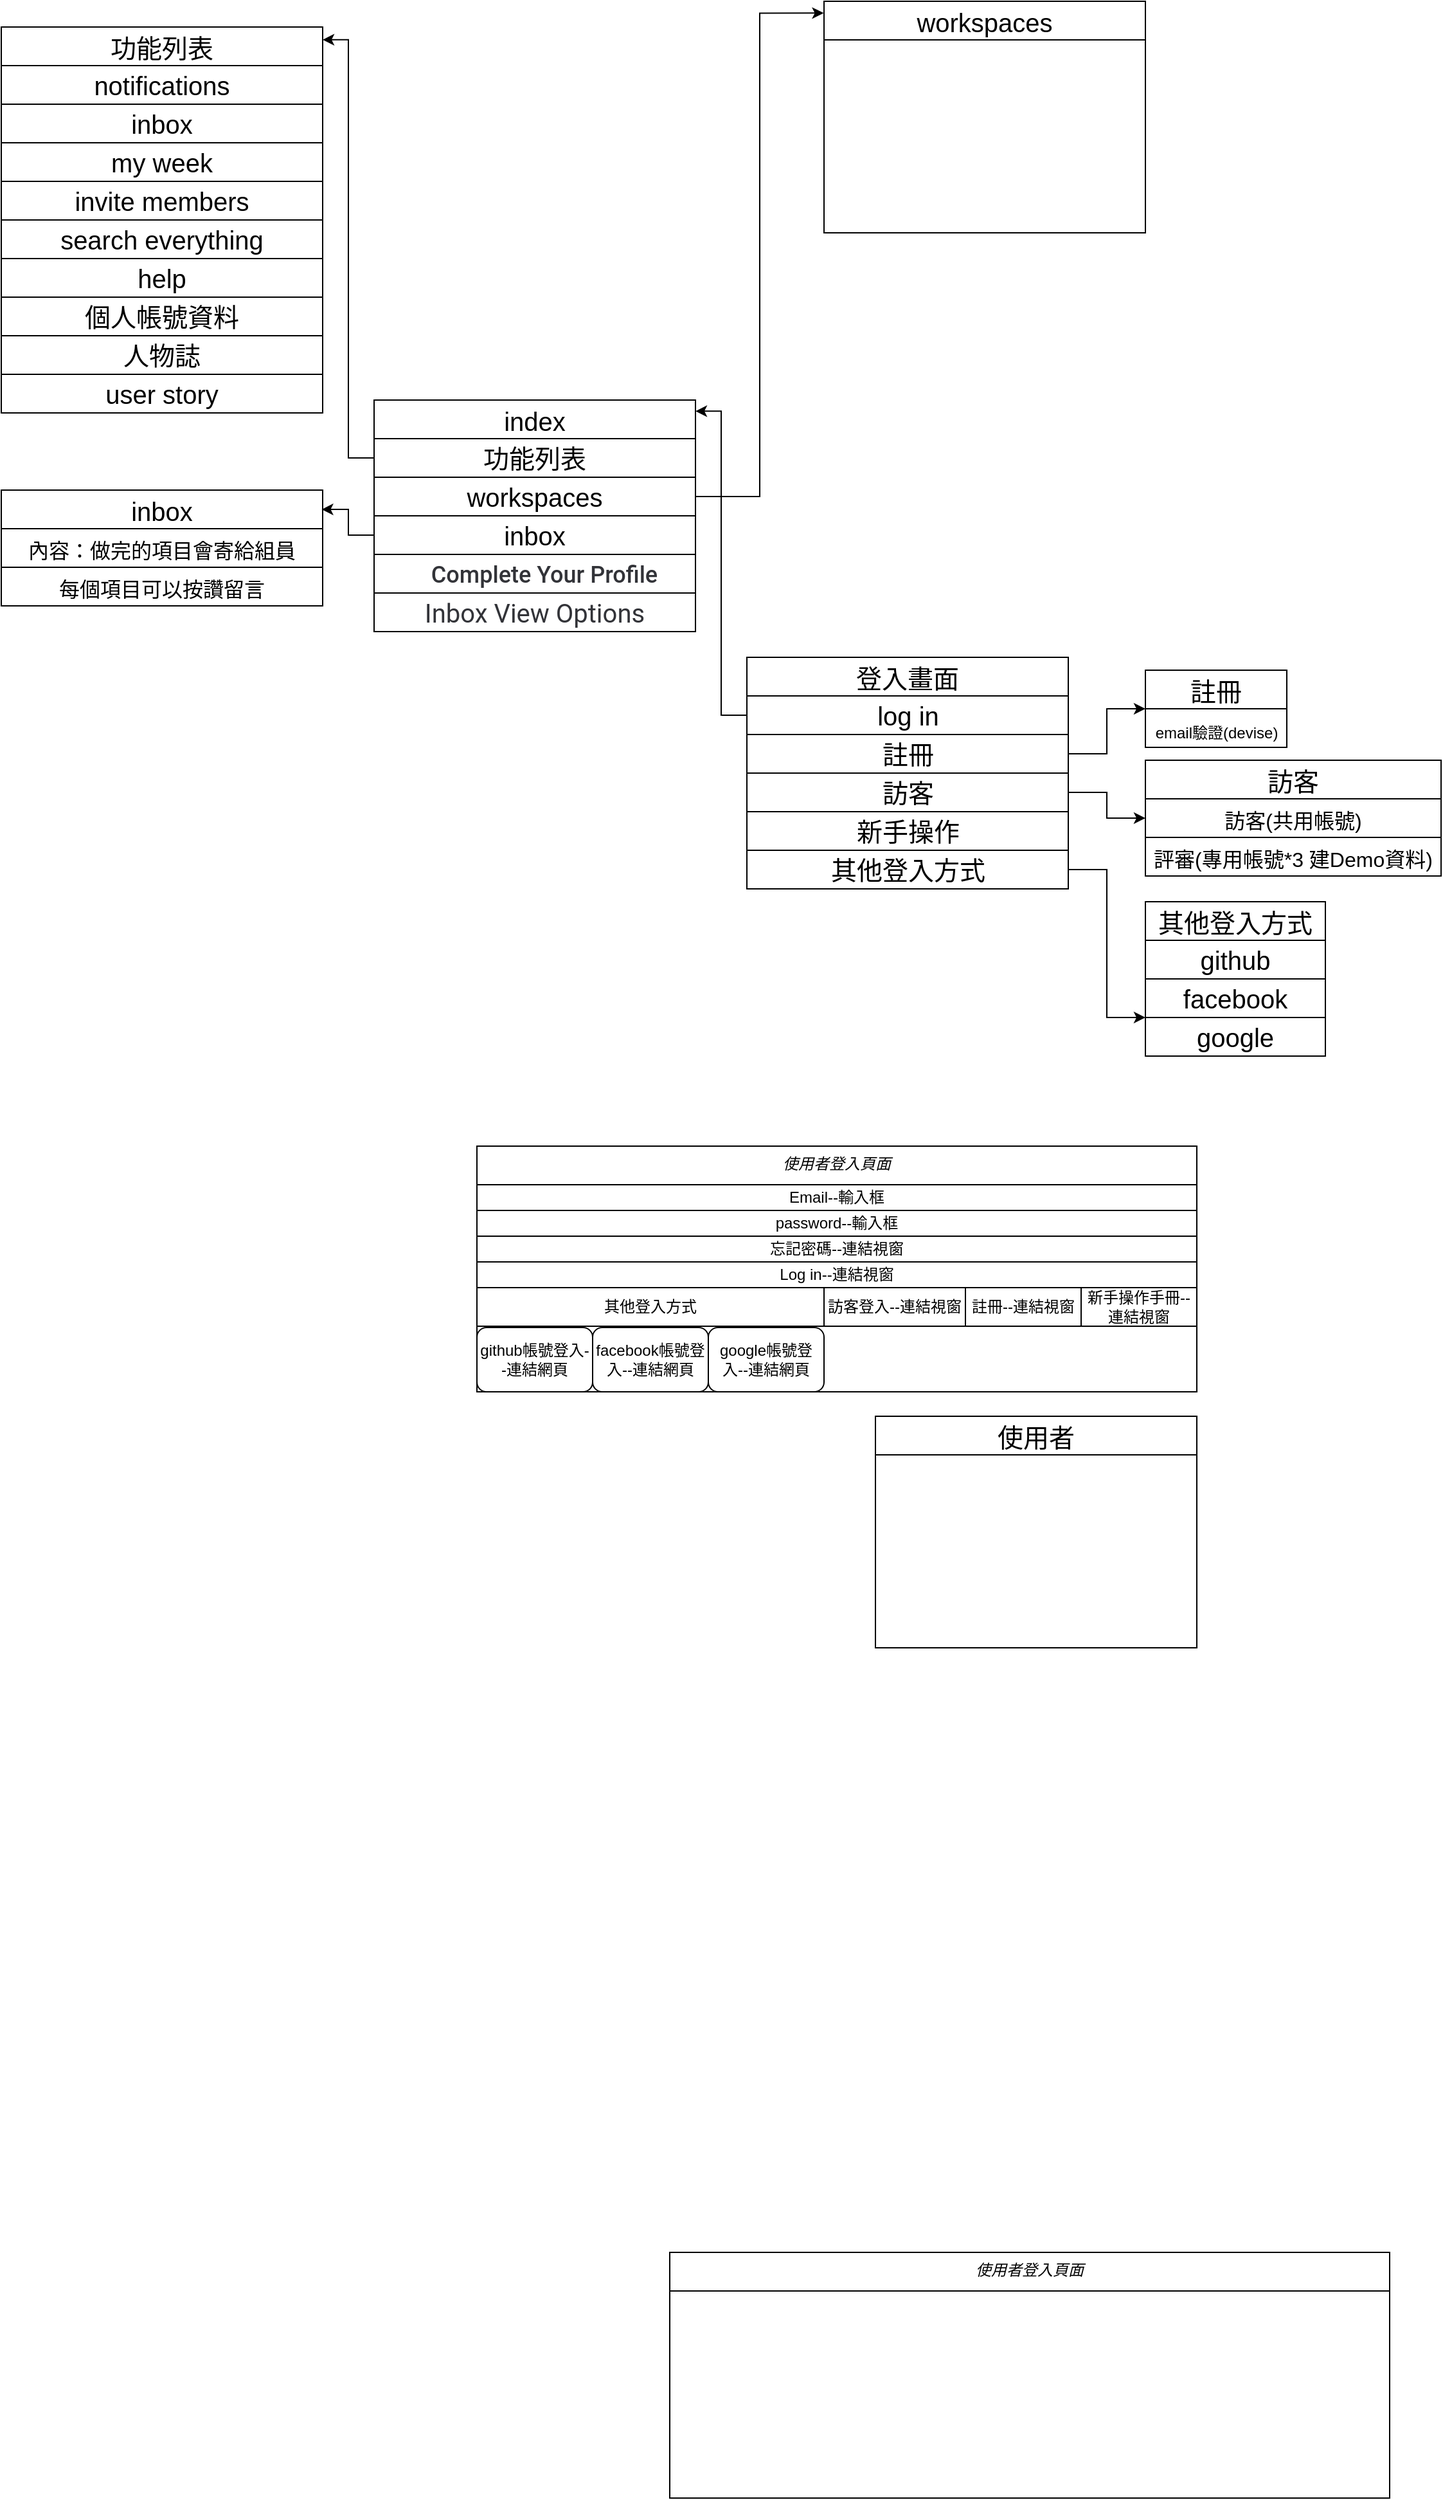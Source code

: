 <mxfile version="13.6.2" type="github">
  <diagram id="C5RBs43oDa-KdzZeNtuy" name="Page-1">
    <mxGraphModel dx="2037" dy="1116" grid="1" gridSize="10" guides="1" tooltips="1" connect="1" arrows="1" fold="1" page="1" pageScale="1" pageWidth="3300" pageHeight="4681" math="0" shadow="0">
      <root>
        <mxCell id="WIyWlLk6GJQsqaUBKTNV-0" />
        <mxCell id="WIyWlLk6GJQsqaUBKTNV-1" parent="WIyWlLk6GJQsqaUBKTNV-0" />
        <mxCell id="04z2D7Yg83SwF_cILFOy-170" value="功能列表" style="swimlane;fontStyle=0;align=center;verticalAlign=middle;childLayout=stackLayout;horizontal=1;startSize=30;horizontalStack=0;resizeParent=1;resizeLast=0;collapsible=1;marginBottom=0;rounded=0;shadow=0;strokeWidth=1;fontSize=20;" vertex="1" parent="WIyWlLk6GJQsqaUBKTNV-1">
          <mxGeometry x="940" y="1580" width="250" height="300" as="geometry">
            <mxRectangle x="1500" y="2110" width="160" height="26" as="alternateBounds" />
          </mxGeometry>
        </mxCell>
        <mxCell id="04z2D7Yg83SwF_cILFOy-182" value="notifications" style="rounded=0;whiteSpace=wrap;html=1;strokeColor=#000000;fillColor=none;gradientColor=none;fontSize=20;" vertex="1" parent="04z2D7Yg83SwF_cILFOy-170">
          <mxGeometry y="30" width="250" height="30" as="geometry" />
        </mxCell>
        <mxCell id="04z2D7Yg83SwF_cILFOy-178" value="inbox" style="rounded=0;whiteSpace=wrap;html=1;strokeColor=#000000;fillColor=none;gradientColor=none;fontSize=20;" vertex="1" parent="04z2D7Yg83SwF_cILFOy-170">
          <mxGeometry y="60" width="250" height="30" as="geometry" />
        </mxCell>
        <mxCell id="04z2D7Yg83SwF_cILFOy-181" value="my week" style="rounded=0;whiteSpace=wrap;html=1;strokeColor=#000000;fillColor=none;gradientColor=none;fontSize=20;" vertex="1" parent="04z2D7Yg83SwF_cILFOy-170">
          <mxGeometry y="90" width="250" height="30" as="geometry" />
        </mxCell>
        <mxCell id="04z2D7Yg83SwF_cILFOy-177" value="invite members" style="rounded=0;whiteSpace=wrap;html=1;strokeColor=#000000;fillColor=none;gradientColor=none;fontSize=20;" vertex="1" parent="04z2D7Yg83SwF_cILFOy-170">
          <mxGeometry y="120" width="250" height="30" as="geometry" />
        </mxCell>
        <mxCell id="04z2D7Yg83SwF_cILFOy-180" value="search everything" style="rounded=0;whiteSpace=wrap;html=1;strokeColor=#000000;fillColor=none;gradientColor=none;fontSize=20;" vertex="1" parent="04z2D7Yg83SwF_cILFOy-170">
          <mxGeometry y="150" width="250" height="30" as="geometry" />
        </mxCell>
        <mxCell id="04z2D7Yg83SwF_cILFOy-179" value="help" style="rounded=0;whiteSpace=wrap;html=1;strokeColor=#000000;fillColor=none;gradientColor=none;fontSize=20;" vertex="1" parent="04z2D7Yg83SwF_cILFOy-170">
          <mxGeometry y="180" width="250" height="30" as="geometry" />
        </mxCell>
        <mxCell id="04z2D7Yg83SwF_cILFOy-185" value="個人帳號資料" style="rounded=0;whiteSpace=wrap;html=1;strokeColor=#000000;fillColor=none;gradientColor=none;fontSize=20;" vertex="1" parent="04z2D7Yg83SwF_cILFOy-170">
          <mxGeometry y="210" width="250" height="30" as="geometry" />
        </mxCell>
        <mxCell id="04z2D7Yg83SwF_cILFOy-187" value="人物誌" style="rounded=0;whiteSpace=wrap;html=1;strokeColor=#000000;fillColor=none;gradientColor=none;fontSize=20;" vertex="1" parent="04z2D7Yg83SwF_cILFOy-170">
          <mxGeometry y="240" width="250" height="30" as="geometry" />
        </mxCell>
        <mxCell id="04z2D7Yg83SwF_cILFOy-186" value="user story&lt;br&gt;" style="rounded=0;whiteSpace=wrap;html=1;strokeColor=#000000;fillColor=none;gradientColor=none;fontSize=20;" vertex="1" parent="04z2D7Yg83SwF_cILFOy-170">
          <mxGeometry y="270" width="250" height="30" as="geometry" />
        </mxCell>
        <mxCell id="04z2D7Yg83SwF_cILFOy-157" value="index" style="swimlane;fontStyle=0;align=center;verticalAlign=middle;childLayout=stackLayout;horizontal=1;startSize=30;horizontalStack=0;resizeParent=1;resizeLast=0;collapsible=1;marginBottom=0;rounded=0;shadow=0;strokeWidth=1;fontSize=20;" vertex="1" parent="WIyWlLk6GJQsqaUBKTNV-1">
          <mxGeometry x="1230" y="1870" width="250" height="180" as="geometry">
            <mxRectangle x="1500" y="2110" width="160" height="26" as="alternateBounds" />
          </mxGeometry>
        </mxCell>
        <mxCell id="04z2D7Yg83SwF_cILFOy-188" value="功能列表" style="rounded=0;whiteSpace=wrap;html=1;strokeColor=#000000;fillColor=none;gradientColor=none;fontSize=20;" vertex="1" parent="04z2D7Yg83SwF_cILFOy-157">
          <mxGeometry y="30" width="250" height="30" as="geometry" />
        </mxCell>
        <mxCell id="04z2D7Yg83SwF_cILFOy-161" value="workspaces" style="rounded=0;whiteSpace=wrap;html=1;strokeColor=#000000;fillColor=none;gradientColor=none;fontSize=20;" vertex="1" parent="04z2D7Yg83SwF_cILFOy-157">
          <mxGeometry y="60" width="250" height="30" as="geometry" />
        </mxCell>
        <mxCell id="04z2D7Yg83SwF_cILFOy-160" value="inbox" style="rounded=0;whiteSpace=wrap;html=1;strokeColor=#000000;fillColor=none;gradientColor=none;fontSize=20;" vertex="1" parent="04z2D7Yg83SwF_cILFOy-157">
          <mxGeometry y="90" width="250" height="30" as="geometry" />
        </mxCell>
        <mxCell id="04z2D7Yg83SwF_cILFOy-164" value="&lt;h2 style=&quot;box-sizing: border-box ; font-family: &amp;#34;roboto&amp;#34; , &amp;#34;helvetica&amp;#34; , &amp;#34;arial&amp;#34; , sans-serif ; font-weight: 500 ; line-height: inherit ; color: rgb(50 , 51 , 56) ; margin: 0px 0px 0px 15px ; font-size: 18px ; padding: 0px ; border: 0px ; font-stretch: inherit ; vertical-align: baseline ; text-align: left ; background-color: rgb(255 , 255 , 255)&quot;&gt;Complete Your Profile&lt;/h2&gt;" style="rounded=0;whiteSpace=wrap;html=1;strokeColor=#000000;fillColor=none;gradientColor=none;fontSize=20;" vertex="1" parent="04z2D7Yg83SwF_cILFOy-157">
          <mxGeometry y="120" width="250" height="30" as="geometry" />
        </mxCell>
        <mxCell id="04z2D7Yg83SwF_cILFOy-165" value="&lt;span style=&quot;color: rgb(50 , 51 , 56) ; font-family: &amp;#34;roboto&amp;#34; , &amp;#34;helvetica&amp;#34; , &amp;#34;arial&amp;#34; , sans-serif ; background-color: rgb(255 , 255 , 255)&quot;&gt;Inbox View Options&lt;/span&gt;" style="rounded=0;whiteSpace=wrap;html=1;strokeColor=#000000;fillColor=none;gradientColor=none;fontSize=20;" vertex="1" parent="04z2D7Yg83SwF_cILFOy-157">
          <mxGeometry y="150" width="250" height="30" as="geometry" />
        </mxCell>
        <mxCell id="04z2D7Yg83SwF_cILFOy-169" value="inbox" style="swimlane;fontStyle=0;align=center;verticalAlign=middle;childLayout=stackLayout;horizontal=1;startSize=30;horizontalStack=0;resizeParent=1;resizeLast=0;collapsible=1;marginBottom=0;rounded=0;shadow=0;strokeWidth=1;fontSize=20;" vertex="1" parent="WIyWlLk6GJQsqaUBKTNV-1">
          <mxGeometry x="940" y="1940" width="250" height="90" as="geometry">
            <mxRectangle x="950" y="1970" width="160" height="26" as="alternateBounds" />
          </mxGeometry>
        </mxCell>
        <mxCell id="04z2D7Yg83SwF_cILFOy-183" value="&lt;span&gt;&lt;font style=&quot;font-size: 16px&quot;&gt;內容：做完的項目會寄給組員&lt;/font&gt;&lt;/span&gt;" style="rounded=0;whiteSpace=wrap;html=1;strokeColor=#000000;fillColor=none;gradientColor=none;fontSize=20;" vertex="1" parent="04z2D7Yg83SwF_cILFOy-169">
          <mxGeometry y="30" width="250" height="30" as="geometry" />
        </mxCell>
        <mxCell id="04z2D7Yg83SwF_cILFOy-184" value="&lt;span&gt;&lt;font style=&quot;font-size: 16px&quot;&gt;每個項目可以按讚留言&lt;/font&gt;&lt;/span&gt;" style="rounded=0;whiteSpace=wrap;html=1;strokeColor=#000000;fillColor=none;gradientColor=none;fontSize=20;" vertex="1" parent="04z2D7Yg83SwF_cILFOy-169">
          <mxGeometry y="60" width="250" height="30" as="geometry" />
        </mxCell>
        <mxCell id="zkfFHV4jXpPFQw0GAbJ--0" value="使用者登入頁面" style="swimlane;fontStyle=2;align=center;verticalAlign=top;childLayout=stackLayout;horizontal=1;startSize=30;horizontalStack=0;resizeParent=1;resizeLast=0;collapsible=1;marginBottom=0;rounded=0;shadow=0;strokeWidth=1;" parent="WIyWlLk6GJQsqaUBKTNV-1" vertex="1">
          <mxGeometry x="1310" y="2450" width="560" height="191" as="geometry">
            <mxRectangle x="1500" y="2110" width="160" height="26" as="alternateBounds" />
          </mxGeometry>
        </mxCell>
        <mxCell id="04z2D7Yg83SwF_cILFOy-8" value="Email--輸入框" style="rounded=0;whiteSpace=wrap;html=1;" vertex="1" parent="zkfFHV4jXpPFQw0GAbJ--0">
          <mxGeometry y="30" width="560" height="20" as="geometry" />
        </mxCell>
        <mxCell id="04z2D7Yg83SwF_cILFOy-9" value="password--輸入框" style="rounded=0;whiteSpace=wrap;html=1;" vertex="1" parent="zkfFHV4jXpPFQw0GAbJ--0">
          <mxGeometry y="50" width="560" height="20" as="geometry" />
        </mxCell>
        <mxCell id="04z2D7Yg83SwF_cILFOy-10" value="忘記密碼--連結視窗" style="rounded=0;whiteSpace=wrap;html=1;" vertex="1" parent="zkfFHV4jXpPFQw0GAbJ--0">
          <mxGeometry y="70" width="560" height="20" as="geometry" />
        </mxCell>
        <mxCell id="04z2D7Yg83SwF_cILFOy-12" value="Log in--連結視窗" style="rounded=0;whiteSpace=wrap;html=1;" vertex="1" parent="zkfFHV4jXpPFQw0GAbJ--0">
          <mxGeometry y="90" width="560" height="20" as="geometry" />
        </mxCell>
        <mxCell id="04z2D7Yg83SwF_cILFOy-30" value="" style="group" vertex="1" connectable="0" parent="zkfFHV4jXpPFQw0GAbJ--0">
          <mxGeometry y="110" width="560" height="81" as="geometry" />
        </mxCell>
        <mxCell id="04z2D7Yg83SwF_cILFOy-40" value="新手操作手冊--連結視窗" style="rounded=0;whiteSpace=wrap;html=1;fillColor=none;gradientColor=none;" vertex="1" parent="04z2D7Yg83SwF_cILFOy-30">
          <mxGeometry x="470" width="90" height="30" as="geometry" />
        </mxCell>
        <mxCell id="04z2D7Yg83SwF_cILFOy-29" value="註冊--連結視窗" style="rounded=0;whiteSpace=wrap;html=1;fillColor=none;gradientColor=none;" vertex="1" parent="04z2D7Yg83SwF_cILFOy-30">
          <mxGeometry x="380" width="90" height="30" as="geometry" />
        </mxCell>
        <mxCell id="04z2D7Yg83SwF_cILFOy-26" value="" style="group" vertex="1" connectable="0" parent="04z2D7Yg83SwF_cILFOy-30">
          <mxGeometry width="270" height="81" as="geometry" />
        </mxCell>
        <mxCell id="04z2D7Yg83SwF_cILFOy-24" value="" style="group" vertex="1" connectable="0" parent="04z2D7Yg83SwF_cILFOy-26">
          <mxGeometry y="31" width="270" height="50" as="geometry" />
        </mxCell>
        <mxCell id="04z2D7Yg83SwF_cILFOy-18" value="github帳號登入--連結網頁" style="rounded=1;whiteSpace=wrap;html=1;" vertex="1" parent="04z2D7Yg83SwF_cILFOy-24">
          <mxGeometry width="90" height="50" as="geometry" />
        </mxCell>
        <mxCell id="04z2D7Yg83SwF_cILFOy-17" value="facebook帳號登入--連結網頁" style="rounded=1;whiteSpace=wrap;html=1;" vertex="1" parent="04z2D7Yg83SwF_cILFOy-24">
          <mxGeometry x="90" width="90" height="50" as="geometry" />
        </mxCell>
        <mxCell id="04z2D7Yg83SwF_cILFOy-16" value="google帳號登入--連結網頁" style="rounded=1;whiteSpace=wrap;html=1;" vertex="1" parent="04z2D7Yg83SwF_cILFOy-24">
          <mxGeometry x="180" width="90" height="50" as="geometry" />
        </mxCell>
        <mxCell id="04z2D7Yg83SwF_cILFOy-23" value="其他登入方式" style="rounded=0;whiteSpace=wrap;html=1;fillColor=none;gradientColor=none;" vertex="1" parent="04z2D7Yg83SwF_cILFOy-26">
          <mxGeometry width="270" height="30" as="geometry" />
        </mxCell>
        <mxCell id="04z2D7Yg83SwF_cILFOy-28" value="訪客登入--連結視窗" style="rounded=0;whiteSpace=wrap;html=1;fillColor=none;gradientColor=none;" vertex="1" parent="04z2D7Yg83SwF_cILFOy-30">
          <mxGeometry x="270" width="110" height="30" as="geometry" />
        </mxCell>
        <mxCell id="04z2D7Yg83SwF_cILFOy-139" value="註冊" style="swimlane;fontStyle=0;align=center;verticalAlign=middle;childLayout=stackLayout;horizontal=1;startSize=30;horizontalStack=0;resizeParent=1;resizeLast=0;collapsible=1;marginBottom=0;rounded=0;shadow=0;strokeWidth=1;fontSize=20;" vertex="1" parent="WIyWlLk6GJQsqaUBKTNV-1">
          <mxGeometry x="1830" y="2080" width="110" height="60" as="geometry">
            <mxRectangle x="1830" y="2080" width="130" height="26" as="alternateBounds" />
          </mxGeometry>
        </mxCell>
        <mxCell id="04z2D7Yg83SwF_cILFOy-140" value="&lt;span&gt;&lt;font style=&quot;font-size: 12px&quot;&gt;email驗證(devise)&lt;/font&gt;&lt;/span&gt;" style="text;html=1;align=center;verticalAlign=middle;resizable=0;points=[];autosize=1;fontSize=20;strokeColor=#000000;" vertex="1" parent="04z2D7Yg83SwF_cILFOy-139">
          <mxGeometry y="30" width="110" height="30" as="geometry" />
        </mxCell>
        <mxCell id="04z2D7Yg83SwF_cILFOy-145" value="訪客" style="swimlane;fontStyle=0;align=center;verticalAlign=middle;childLayout=stackLayout;horizontal=1;startSize=30;horizontalStack=0;resizeParent=1;resizeLast=0;collapsible=1;marginBottom=0;rounded=0;shadow=0;strokeWidth=1;fontSize=20;" vertex="1" parent="WIyWlLk6GJQsqaUBKTNV-1">
          <mxGeometry x="1830" y="2150" width="230" height="90" as="geometry">
            <mxRectangle x="1830" y="2150" width="130" height="26" as="alternateBounds" />
          </mxGeometry>
        </mxCell>
        <mxCell id="04z2D7Yg83SwF_cILFOy-149" value="&lt;span&gt;&lt;font style=&quot;font-size: 16px&quot;&gt;訪客(共用帳號)&lt;/font&gt;&lt;/span&gt;" style="rounded=0;whiteSpace=wrap;html=1;strokeColor=#000000;fillColor=none;gradientColor=none;fontSize=20;" vertex="1" parent="04z2D7Yg83SwF_cILFOy-145">
          <mxGeometry y="30" width="230" height="30" as="geometry" />
        </mxCell>
        <mxCell id="04z2D7Yg83SwF_cILFOy-151" value="&lt;span&gt;&lt;font style=&quot;font-size: 16px&quot;&gt;評審(專用帳號*3 建Demo資料)&lt;/font&gt;&lt;/span&gt;" style="rounded=0;whiteSpace=wrap;html=1;strokeColor=#000000;fillColor=none;gradientColor=none;fontSize=20;" vertex="1" parent="04z2D7Yg83SwF_cILFOy-145">
          <mxGeometry y="60" width="230" height="30" as="geometry" />
        </mxCell>
        <mxCell id="04z2D7Yg83SwF_cILFOy-135" value="其他登入方式" style="swimlane;fontStyle=0;align=center;verticalAlign=middle;childLayout=stackLayout;horizontal=1;startSize=30;horizontalStack=0;resizeParent=1;resizeLast=0;collapsible=1;marginBottom=0;rounded=0;shadow=0;strokeWidth=1;fontSize=20;" vertex="1" parent="WIyWlLk6GJQsqaUBKTNV-1">
          <mxGeometry x="1830" y="2260" width="140" height="120" as="geometry">
            <mxRectangle x="1830" y="2260" width="140" height="26" as="alternateBounds" />
          </mxGeometry>
        </mxCell>
        <mxCell id="04z2D7Yg83SwF_cILFOy-136" value="&lt;font style=&quot;font-size: 20px&quot;&gt;github&lt;/font&gt;" style="whiteSpace=wrap;html=1;strokeColor=#000000;fillColor=none;gradientColor=none;fontSize=20;" vertex="1" parent="04z2D7Yg83SwF_cILFOy-135">
          <mxGeometry y="30" width="140" height="30" as="geometry" />
        </mxCell>
        <mxCell id="04z2D7Yg83SwF_cILFOy-138" value="&lt;font style=&quot;font-size: 20px&quot;&gt;facebook&lt;/font&gt;" style="whiteSpace=wrap;html=1;strokeColor=#000000;fillColor=none;gradientColor=none;fontSize=20;" vertex="1" parent="04z2D7Yg83SwF_cILFOy-135">
          <mxGeometry y="60" width="140" height="30" as="geometry" />
        </mxCell>
        <mxCell id="04z2D7Yg83SwF_cILFOy-137" value="&lt;font style=&quot;font-size: 20px&quot;&gt;google&lt;/font&gt;" style="whiteSpace=wrap;html=1;strokeColor=#000000;fillColor=none;gradientColor=none;fontSize=20;" vertex="1" parent="04z2D7Yg83SwF_cILFOy-135">
          <mxGeometry y="90" width="140" height="30" as="geometry" />
        </mxCell>
        <mxCell id="04z2D7Yg83SwF_cILFOy-168" value="workspaces" style="swimlane;fontStyle=0;align=center;verticalAlign=middle;childLayout=stackLayout;horizontal=1;startSize=30;horizontalStack=0;resizeParent=1;resizeLast=0;collapsible=1;marginBottom=0;rounded=0;shadow=0;strokeWidth=1;fontSize=20;" vertex="1" parent="WIyWlLk6GJQsqaUBKTNV-1">
          <mxGeometry x="1580" y="1560" width="250" height="180" as="geometry">
            <mxRectangle x="1500" y="2110" width="160" height="26" as="alternateBounds" />
          </mxGeometry>
        </mxCell>
        <mxCell id="04z2D7Yg83SwF_cILFOy-110" value="使用者登入頁面" style="swimlane;fontStyle=2;align=center;verticalAlign=top;childLayout=stackLayout;horizontal=1;startSize=30;horizontalStack=0;resizeParent=1;resizeLast=0;collapsible=1;marginBottom=0;rounded=0;shadow=0;strokeWidth=1;" vertex="1" parent="WIyWlLk6GJQsqaUBKTNV-1">
          <mxGeometry x="1460" y="3310" width="560" height="191" as="geometry">
            <mxRectangle x="1500" y="2110" width="160" height="26" as="alternateBounds" />
          </mxGeometry>
        </mxCell>
        <mxCell id="04z2D7Yg83SwF_cILFOy-129" value="使用者" style="swimlane;fontStyle=0;align=center;verticalAlign=middle;childLayout=stackLayout;horizontal=1;startSize=30;horizontalStack=0;resizeParent=1;resizeLast=0;collapsible=1;marginBottom=0;rounded=0;shadow=0;strokeWidth=1;fontSize=20;" vertex="1" parent="WIyWlLk6GJQsqaUBKTNV-1">
          <mxGeometry x="1620" y="2660" width="250" height="180" as="geometry">
            <mxRectangle x="1500" y="2110" width="160" height="26" as="alternateBounds" />
          </mxGeometry>
        </mxCell>
        <mxCell id="04z2D7Yg83SwF_cILFOy-95" value="登入畫面" style="swimlane;fontStyle=0;align=center;verticalAlign=middle;childLayout=stackLayout;horizontal=1;startSize=30;horizontalStack=0;resizeParent=1;resizeLast=0;collapsible=1;marginBottom=0;rounded=0;shadow=0;strokeWidth=1;fontSize=20;" vertex="1" parent="WIyWlLk6GJQsqaUBKTNV-1">
          <mxGeometry x="1520" y="2070" width="250" height="180" as="geometry">
            <mxRectangle x="1520" y="2070" width="160" height="26" as="alternateBounds" />
          </mxGeometry>
        </mxCell>
        <mxCell id="04z2D7Yg83SwF_cILFOy-122" value="log in" style="text;html=1;align=center;verticalAlign=middle;resizable=0;points=[];autosize=1;fontSize=20;strokeColor=#000000;" vertex="1" parent="04z2D7Yg83SwF_cILFOy-95">
          <mxGeometry y="30" width="250" height="30" as="geometry" />
        </mxCell>
        <mxCell id="04z2D7Yg83SwF_cILFOy-121" value="註冊" style="text;html=1;align=center;verticalAlign=middle;resizable=0;points=[];autosize=1;fontSize=20;strokeColor=#000000;" vertex="1" parent="04z2D7Yg83SwF_cILFOy-95">
          <mxGeometry y="60" width="250" height="30" as="geometry" />
        </mxCell>
        <mxCell id="04z2D7Yg83SwF_cILFOy-112" value="訪客" style="text;html=1;align=center;verticalAlign=middle;resizable=0;points=[];autosize=1;fontSize=20;strokeColor=#000000;" vertex="1" parent="04z2D7Yg83SwF_cILFOy-95">
          <mxGeometry y="90" width="250" height="30" as="geometry" />
        </mxCell>
        <mxCell id="04z2D7Yg83SwF_cILFOy-123" value="新手操作" style="text;html=1;align=center;verticalAlign=middle;resizable=0;points=[];autosize=1;fontSize=20;strokeColor=#000000;" vertex="1" parent="04z2D7Yg83SwF_cILFOy-95">
          <mxGeometry y="120" width="250" height="30" as="geometry" />
        </mxCell>
        <mxCell id="04z2D7Yg83SwF_cILFOy-131" value="其他登入方式" style="text;html=1;align=center;verticalAlign=middle;resizable=0;points=[];autosize=1;fontSize=20;strokeColor=#000000;" vertex="1" parent="04z2D7Yg83SwF_cILFOy-95">
          <mxGeometry y="150" width="250" height="30" as="geometry" />
        </mxCell>
        <mxCell id="04z2D7Yg83SwF_cILFOy-147" style="edgeStyle=orthogonalEdgeStyle;rounded=0;orthogonalLoop=1;jettySize=auto;html=1;entryX=0;entryY=0.75;entryDx=0;entryDy=0;fontSize=20;" edge="1" parent="WIyWlLk6GJQsqaUBKTNV-1" source="04z2D7Yg83SwF_cILFOy-131" target="04z2D7Yg83SwF_cILFOy-135">
          <mxGeometry relative="1" as="geometry" />
        </mxCell>
        <mxCell id="04z2D7Yg83SwF_cILFOy-148" style="edgeStyle=orthogonalEdgeStyle;rounded=0;orthogonalLoop=1;jettySize=auto;html=1;entryX=0;entryY=0.5;entryDx=0;entryDy=0;fontSize=20;" edge="1" parent="WIyWlLk6GJQsqaUBKTNV-1" source="04z2D7Yg83SwF_cILFOy-121" target="04z2D7Yg83SwF_cILFOy-139">
          <mxGeometry relative="1" as="geometry" />
        </mxCell>
        <mxCell id="04z2D7Yg83SwF_cILFOy-156" style="edgeStyle=orthogonalEdgeStyle;rounded=0;orthogonalLoop=1;jettySize=auto;html=1;entryX=0;entryY=0.5;entryDx=0;entryDy=0;fontSize=20;" edge="1" parent="WIyWlLk6GJQsqaUBKTNV-1" source="04z2D7Yg83SwF_cILFOy-112" target="04z2D7Yg83SwF_cILFOy-145">
          <mxGeometry relative="1" as="geometry" />
        </mxCell>
        <mxCell id="04z2D7Yg83SwF_cILFOy-167" style="edgeStyle=orthogonalEdgeStyle;rounded=0;orthogonalLoop=1;jettySize=auto;html=1;entryX=1;entryY=0.048;entryDx=0;entryDy=0;entryPerimeter=0;fontSize=20;" edge="1" parent="WIyWlLk6GJQsqaUBKTNV-1" source="04z2D7Yg83SwF_cILFOy-122" target="04z2D7Yg83SwF_cILFOy-157">
          <mxGeometry relative="1" as="geometry" />
        </mxCell>
        <mxCell id="04z2D7Yg83SwF_cILFOy-176" style="edgeStyle=orthogonalEdgeStyle;rounded=0;orthogonalLoop=1;jettySize=auto;html=1;fontSize=20;entryX=-0.001;entryY=0.051;entryDx=0;entryDy=0;entryPerimeter=0;" edge="1" parent="WIyWlLk6GJQsqaUBKTNV-1" source="04z2D7Yg83SwF_cILFOy-161" target="04z2D7Yg83SwF_cILFOy-168">
          <mxGeometry relative="1" as="geometry">
            <mxPoint x="1520.0" y="1660" as="targetPoint" />
          </mxGeometry>
        </mxCell>
        <mxCell id="04z2D7Yg83SwF_cILFOy-192" style="edgeStyle=orthogonalEdgeStyle;rounded=0;orthogonalLoop=1;jettySize=auto;html=1;fontSize=20;entryX=1;entryY=0.033;entryDx=0;entryDy=0;entryPerimeter=0;" edge="1" parent="WIyWlLk6GJQsqaUBKTNV-1" source="04z2D7Yg83SwF_cILFOy-188" target="04z2D7Yg83SwF_cILFOy-170">
          <mxGeometry relative="1" as="geometry">
            <mxPoint x="1210" y="1590" as="targetPoint" />
          </mxGeometry>
        </mxCell>
        <mxCell id="04z2D7Yg83SwF_cILFOy-193" style="edgeStyle=orthogonalEdgeStyle;rounded=0;orthogonalLoop=1;jettySize=auto;html=1;entryX=0.997;entryY=0.167;entryDx=0;entryDy=0;entryPerimeter=0;fontSize=20;" edge="1" parent="WIyWlLk6GJQsqaUBKTNV-1" source="04z2D7Yg83SwF_cILFOy-160" target="04z2D7Yg83SwF_cILFOy-169">
          <mxGeometry relative="1" as="geometry" />
        </mxCell>
      </root>
    </mxGraphModel>
  </diagram>
</mxfile>
